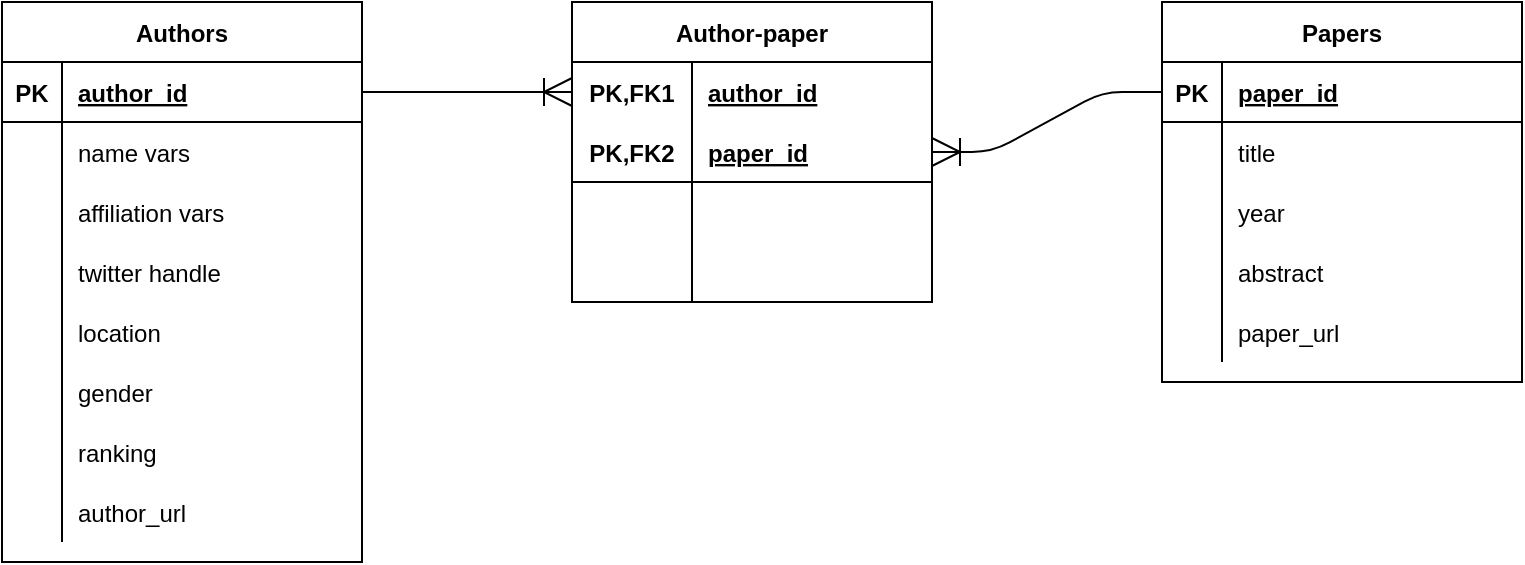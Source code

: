 <mxfile version="14.4.2" type="github">
  <diagram id="R2lEEEUBdFMjLlhIrx00" name="Page-1">
    <mxGraphModel dx="946" dy="515" grid="1" gridSize="10" guides="1" tooltips="1" connect="1" arrows="1" fold="1" page="1" pageScale="1" pageWidth="850" pageHeight="1100" math="0" shadow="0" extFonts="Permanent Marker^https://fonts.googleapis.com/css?family=Permanent+Marker">
      <root>
        <mxCell id="0" />
        <mxCell id="1" parent="0" />
        <mxCell id="037IKLmDIAsnG5Udz_Qm-8" value="Authors" style="shape=table;startSize=30;container=1;collapsible=1;childLayout=tableLayout;fixedRows=1;rowLines=0;fontStyle=1;align=center;resizeLast=1;" vertex="1" parent="1">
          <mxGeometry x="50" y="90" width="180" height="280" as="geometry" />
        </mxCell>
        <mxCell id="037IKLmDIAsnG5Udz_Qm-9" value="" style="shape=partialRectangle;collapsible=0;dropTarget=0;pointerEvents=0;fillColor=none;top=0;left=0;bottom=1;right=0;points=[[0,0.5],[1,0.5]];portConstraint=eastwest;" vertex="1" parent="037IKLmDIAsnG5Udz_Qm-8">
          <mxGeometry y="30" width="180" height="30" as="geometry" />
        </mxCell>
        <mxCell id="037IKLmDIAsnG5Udz_Qm-10" value="PK" style="shape=partialRectangle;connectable=0;fillColor=none;top=0;left=0;bottom=0;right=0;fontStyle=1;overflow=hidden;" vertex="1" parent="037IKLmDIAsnG5Udz_Qm-9">
          <mxGeometry width="30" height="30" as="geometry" />
        </mxCell>
        <mxCell id="037IKLmDIAsnG5Udz_Qm-11" value="author_id" style="shape=partialRectangle;connectable=0;fillColor=none;top=0;left=0;bottom=0;right=0;align=left;spacingLeft=6;fontStyle=5;overflow=hidden;" vertex="1" parent="037IKLmDIAsnG5Udz_Qm-9">
          <mxGeometry x="30" width="150" height="30" as="geometry" />
        </mxCell>
        <mxCell id="037IKLmDIAsnG5Udz_Qm-12" value="" style="shape=partialRectangle;collapsible=0;dropTarget=0;pointerEvents=0;fillColor=none;top=0;left=0;bottom=0;right=0;points=[[0,0.5],[1,0.5]];portConstraint=eastwest;" vertex="1" parent="037IKLmDIAsnG5Udz_Qm-8">
          <mxGeometry y="60" width="180" height="30" as="geometry" />
        </mxCell>
        <mxCell id="037IKLmDIAsnG5Udz_Qm-13" value="" style="shape=partialRectangle;connectable=0;fillColor=none;top=0;left=0;bottom=0;right=0;editable=1;overflow=hidden;" vertex="1" parent="037IKLmDIAsnG5Udz_Qm-12">
          <mxGeometry width="30" height="30" as="geometry" />
        </mxCell>
        <mxCell id="037IKLmDIAsnG5Udz_Qm-14" value="name vars" style="shape=partialRectangle;connectable=0;fillColor=none;top=0;left=0;bottom=0;right=0;align=left;spacingLeft=6;overflow=hidden;" vertex="1" parent="037IKLmDIAsnG5Udz_Qm-12">
          <mxGeometry x="30" width="150" height="30" as="geometry" />
        </mxCell>
        <mxCell id="037IKLmDIAsnG5Udz_Qm-15" value="" style="shape=partialRectangle;collapsible=0;dropTarget=0;pointerEvents=0;fillColor=none;top=0;left=0;bottom=0;right=0;points=[[0,0.5],[1,0.5]];portConstraint=eastwest;" vertex="1" parent="037IKLmDIAsnG5Udz_Qm-8">
          <mxGeometry y="90" width="180" height="30" as="geometry" />
        </mxCell>
        <mxCell id="037IKLmDIAsnG5Udz_Qm-16" value="" style="shape=partialRectangle;connectable=0;fillColor=none;top=0;left=0;bottom=0;right=0;editable=1;overflow=hidden;" vertex="1" parent="037IKLmDIAsnG5Udz_Qm-15">
          <mxGeometry width="30" height="30" as="geometry" />
        </mxCell>
        <mxCell id="037IKLmDIAsnG5Udz_Qm-17" value="affiliation vars" style="shape=partialRectangle;connectable=0;fillColor=none;top=0;left=0;bottom=0;right=0;align=left;spacingLeft=6;overflow=hidden;" vertex="1" parent="037IKLmDIAsnG5Udz_Qm-15">
          <mxGeometry x="30" width="150" height="30" as="geometry" />
        </mxCell>
        <mxCell id="037IKLmDIAsnG5Udz_Qm-18" value="" style="shape=partialRectangle;collapsible=0;dropTarget=0;pointerEvents=0;fillColor=none;top=0;left=0;bottom=0;right=0;points=[[0,0.5],[1,0.5]];portConstraint=eastwest;" vertex="1" parent="037IKLmDIAsnG5Udz_Qm-8">
          <mxGeometry y="120" width="180" height="30" as="geometry" />
        </mxCell>
        <mxCell id="037IKLmDIAsnG5Udz_Qm-19" value="" style="shape=partialRectangle;connectable=0;fillColor=none;top=0;left=0;bottom=0;right=0;editable=1;overflow=hidden;" vertex="1" parent="037IKLmDIAsnG5Udz_Qm-18">
          <mxGeometry width="30" height="30" as="geometry" />
        </mxCell>
        <mxCell id="037IKLmDIAsnG5Udz_Qm-20" value="twitter handle" style="shape=partialRectangle;connectable=0;fillColor=none;top=0;left=0;bottom=0;right=0;align=left;spacingLeft=6;overflow=hidden;" vertex="1" parent="037IKLmDIAsnG5Udz_Qm-18">
          <mxGeometry x="30" width="150" height="30" as="geometry" />
        </mxCell>
        <mxCell id="037IKLmDIAsnG5Udz_Qm-21" value="" style="shape=partialRectangle;collapsible=0;dropTarget=0;pointerEvents=0;fillColor=none;top=0;left=0;bottom=0;right=0;points=[[0,0.5],[1,0.5]];portConstraint=eastwest;" vertex="1" parent="037IKLmDIAsnG5Udz_Qm-8">
          <mxGeometry y="150" width="180" height="30" as="geometry" />
        </mxCell>
        <mxCell id="037IKLmDIAsnG5Udz_Qm-22" value="" style="shape=partialRectangle;connectable=0;fillColor=none;top=0;left=0;bottom=0;right=0;editable=1;overflow=hidden;" vertex="1" parent="037IKLmDIAsnG5Udz_Qm-21">
          <mxGeometry width="30" height="30" as="geometry" />
        </mxCell>
        <mxCell id="037IKLmDIAsnG5Udz_Qm-23" value="location" style="shape=partialRectangle;connectable=0;fillColor=none;top=0;left=0;bottom=0;right=0;align=left;spacingLeft=6;overflow=hidden;" vertex="1" parent="037IKLmDIAsnG5Udz_Qm-21">
          <mxGeometry x="30" width="150" height="30" as="geometry" />
        </mxCell>
        <mxCell id="037IKLmDIAsnG5Udz_Qm-24" value="" style="shape=partialRectangle;collapsible=0;dropTarget=0;pointerEvents=0;fillColor=none;top=0;left=0;bottom=0;right=0;points=[[0,0.5],[1,0.5]];portConstraint=eastwest;" vertex="1" parent="037IKLmDIAsnG5Udz_Qm-8">
          <mxGeometry y="180" width="180" height="30" as="geometry" />
        </mxCell>
        <mxCell id="037IKLmDIAsnG5Udz_Qm-25" value="" style="shape=partialRectangle;connectable=0;fillColor=none;top=0;left=0;bottom=0;right=0;editable=1;overflow=hidden;" vertex="1" parent="037IKLmDIAsnG5Udz_Qm-24">
          <mxGeometry width="30" height="30" as="geometry" />
        </mxCell>
        <mxCell id="037IKLmDIAsnG5Udz_Qm-26" value="gender" style="shape=partialRectangle;connectable=0;fillColor=none;top=0;left=0;bottom=0;right=0;align=left;spacingLeft=6;overflow=hidden;" vertex="1" parent="037IKLmDIAsnG5Udz_Qm-24">
          <mxGeometry x="30" width="150" height="30" as="geometry" />
        </mxCell>
        <mxCell id="037IKLmDIAsnG5Udz_Qm-56" value="" style="shape=partialRectangle;collapsible=0;dropTarget=0;pointerEvents=0;fillColor=none;top=0;left=0;bottom=0;right=0;points=[[0,0.5],[1,0.5]];portConstraint=eastwest;" vertex="1" parent="037IKLmDIAsnG5Udz_Qm-8">
          <mxGeometry y="210" width="180" height="30" as="geometry" />
        </mxCell>
        <mxCell id="037IKLmDIAsnG5Udz_Qm-57" value="" style="shape=partialRectangle;connectable=0;fillColor=none;top=0;left=0;bottom=0;right=0;editable=1;overflow=hidden;" vertex="1" parent="037IKLmDIAsnG5Udz_Qm-56">
          <mxGeometry width="30" height="30" as="geometry" />
        </mxCell>
        <mxCell id="037IKLmDIAsnG5Udz_Qm-58" value="ranking" style="shape=partialRectangle;connectable=0;fillColor=none;top=0;left=0;bottom=0;right=0;align=left;spacingLeft=6;overflow=hidden;" vertex="1" parent="037IKLmDIAsnG5Udz_Qm-56">
          <mxGeometry x="30" width="150" height="30" as="geometry" />
        </mxCell>
        <mxCell id="037IKLmDIAsnG5Udz_Qm-59" value="" style="shape=partialRectangle;collapsible=0;dropTarget=0;pointerEvents=0;fillColor=none;top=0;left=0;bottom=0;right=0;points=[[0,0.5],[1,0.5]];portConstraint=eastwest;" vertex="1" parent="037IKLmDIAsnG5Udz_Qm-8">
          <mxGeometry y="240" width="180" height="30" as="geometry" />
        </mxCell>
        <mxCell id="037IKLmDIAsnG5Udz_Qm-60" value="" style="shape=partialRectangle;connectable=0;fillColor=none;top=0;left=0;bottom=0;right=0;editable=1;overflow=hidden;" vertex="1" parent="037IKLmDIAsnG5Udz_Qm-59">
          <mxGeometry width="30" height="30" as="geometry" />
        </mxCell>
        <mxCell id="037IKLmDIAsnG5Udz_Qm-61" value="author_url" style="shape=partialRectangle;connectable=0;fillColor=none;top=0;left=0;bottom=0;right=0;align=left;spacingLeft=6;overflow=hidden;" vertex="1" parent="037IKLmDIAsnG5Udz_Qm-59">
          <mxGeometry x="30" width="150" height="30" as="geometry" />
        </mxCell>
        <mxCell id="037IKLmDIAsnG5Udz_Qm-27" value="Papers" style="shape=table;startSize=30;container=1;collapsible=1;childLayout=tableLayout;fixedRows=1;rowLines=0;fontStyle=1;align=center;resizeLast=1;" vertex="1" parent="1">
          <mxGeometry x="630" y="90" width="180" height="190" as="geometry" />
        </mxCell>
        <mxCell id="037IKLmDIAsnG5Udz_Qm-28" value="" style="shape=partialRectangle;collapsible=0;dropTarget=0;pointerEvents=0;fillColor=none;top=0;left=0;bottom=1;right=0;points=[[0,0.5],[1,0.5]];portConstraint=eastwest;" vertex="1" parent="037IKLmDIAsnG5Udz_Qm-27">
          <mxGeometry y="30" width="180" height="30" as="geometry" />
        </mxCell>
        <mxCell id="037IKLmDIAsnG5Udz_Qm-29" value="PK" style="shape=partialRectangle;connectable=0;fillColor=none;top=0;left=0;bottom=0;right=0;fontStyle=1;overflow=hidden;" vertex="1" parent="037IKLmDIAsnG5Udz_Qm-28">
          <mxGeometry width="30" height="30" as="geometry" />
        </mxCell>
        <mxCell id="037IKLmDIAsnG5Udz_Qm-30" value="paper_id" style="shape=partialRectangle;connectable=0;fillColor=none;top=0;left=0;bottom=0;right=0;align=left;spacingLeft=6;fontStyle=5;overflow=hidden;" vertex="1" parent="037IKLmDIAsnG5Udz_Qm-28">
          <mxGeometry x="30" width="150" height="30" as="geometry" />
        </mxCell>
        <mxCell id="037IKLmDIAsnG5Udz_Qm-31" value="" style="shape=partialRectangle;collapsible=0;dropTarget=0;pointerEvents=0;fillColor=none;top=0;left=0;bottom=0;right=0;points=[[0,0.5],[1,0.5]];portConstraint=eastwest;" vertex="1" parent="037IKLmDIAsnG5Udz_Qm-27">
          <mxGeometry y="60" width="180" height="30" as="geometry" />
        </mxCell>
        <mxCell id="037IKLmDIAsnG5Udz_Qm-32" value="" style="shape=partialRectangle;connectable=0;fillColor=none;top=0;left=0;bottom=0;right=0;editable=1;overflow=hidden;" vertex="1" parent="037IKLmDIAsnG5Udz_Qm-31">
          <mxGeometry width="30" height="30" as="geometry" />
        </mxCell>
        <mxCell id="037IKLmDIAsnG5Udz_Qm-33" value="title" style="shape=partialRectangle;connectable=0;fillColor=none;top=0;left=0;bottom=0;right=0;align=left;spacingLeft=6;overflow=hidden;" vertex="1" parent="037IKLmDIAsnG5Udz_Qm-31">
          <mxGeometry x="30" width="150" height="30" as="geometry" />
        </mxCell>
        <mxCell id="037IKLmDIAsnG5Udz_Qm-34" value="" style="shape=partialRectangle;collapsible=0;dropTarget=0;pointerEvents=0;fillColor=none;top=0;left=0;bottom=0;right=0;points=[[0,0.5],[1,0.5]];portConstraint=eastwest;" vertex="1" parent="037IKLmDIAsnG5Udz_Qm-27">
          <mxGeometry y="90" width="180" height="30" as="geometry" />
        </mxCell>
        <mxCell id="037IKLmDIAsnG5Udz_Qm-35" value="" style="shape=partialRectangle;connectable=0;fillColor=none;top=0;left=0;bottom=0;right=0;editable=1;overflow=hidden;" vertex="1" parent="037IKLmDIAsnG5Udz_Qm-34">
          <mxGeometry width="30" height="30" as="geometry" />
        </mxCell>
        <mxCell id="037IKLmDIAsnG5Udz_Qm-36" value="year" style="shape=partialRectangle;connectable=0;fillColor=none;top=0;left=0;bottom=0;right=0;align=left;spacingLeft=6;overflow=hidden;" vertex="1" parent="037IKLmDIAsnG5Udz_Qm-34">
          <mxGeometry x="30" width="150" height="30" as="geometry" />
        </mxCell>
        <mxCell id="037IKLmDIAsnG5Udz_Qm-37" value="" style="shape=partialRectangle;collapsible=0;dropTarget=0;pointerEvents=0;fillColor=none;top=0;left=0;bottom=0;right=0;points=[[0,0.5],[1,0.5]];portConstraint=eastwest;" vertex="1" parent="037IKLmDIAsnG5Udz_Qm-27">
          <mxGeometry y="120" width="180" height="30" as="geometry" />
        </mxCell>
        <mxCell id="037IKLmDIAsnG5Udz_Qm-38" value="" style="shape=partialRectangle;connectable=0;fillColor=none;top=0;left=0;bottom=0;right=0;editable=1;overflow=hidden;" vertex="1" parent="037IKLmDIAsnG5Udz_Qm-37">
          <mxGeometry width="30" height="30" as="geometry" />
        </mxCell>
        <mxCell id="037IKLmDIAsnG5Udz_Qm-39" value="abstract" style="shape=partialRectangle;connectable=0;fillColor=none;top=0;left=0;bottom=0;right=0;align=left;spacingLeft=6;overflow=hidden;" vertex="1" parent="037IKLmDIAsnG5Udz_Qm-37">
          <mxGeometry x="30" width="150" height="30" as="geometry" />
        </mxCell>
        <mxCell id="037IKLmDIAsnG5Udz_Qm-62" value="" style="shape=partialRectangle;collapsible=0;dropTarget=0;pointerEvents=0;fillColor=none;top=0;left=0;bottom=0;right=0;points=[[0,0.5],[1,0.5]];portConstraint=eastwest;" vertex="1" parent="037IKLmDIAsnG5Udz_Qm-27">
          <mxGeometry y="150" width="180" height="30" as="geometry" />
        </mxCell>
        <mxCell id="037IKLmDIAsnG5Udz_Qm-63" value="" style="shape=partialRectangle;connectable=0;fillColor=none;top=0;left=0;bottom=0;right=0;editable=1;overflow=hidden;" vertex="1" parent="037IKLmDIAsnG5Udz_Qm-62">
          <mxGeometry width="30" height="30" as="geometry" />
        </mxCell>
        <mxCell id="037IKLmDIAsnG5Udz_Qm-64" value="paper_url" style="shape=partialRectangle;connectable=0;fillColor=none;top=0;left=0;bottom=0;right=0;align=left;spacingLeft=6;overflow=hidden;" vertex="1" parent="037IKLmDIAsnG5Udz_Qm-62">
          <mxGeometry x="30" width="150" height="30" as="geometry" />
        </mxCell>
        <mxCell id="037IKLmDIAsnG5Udz_Qm-43" value="Author-paper" style="shape=table;startSize=30;container=1;collapsible=1;childLayout=tableLayout;fixedRows=1;rowLines=0;fontStyle=1;align=center;resizeLast=1;" vertex="1" parent="1">
          <mxGeometry x="335" y="90" width="180" height="150" as="geometry" />
        </mxCell>
        <mxCell id="037IKLmDIAsnG5Udz_Qm-44" value="" style="shape=partialRectangle;collapsible=0;dropTarget=0;pointerEvents=0;fillColor=none;top=0;left=0;bottom=0;right=0;points=[[0,0.5],[1,0.5]];portConstraint=eastwest;" vertex="1" parent="037IKLmDIAsnG5Udz_Qm-43">
          <mxGeometry y="30" width="180" height="30" as="geometry" />
        </mxCell>
        <mxCell id="037IKLmDIAsnG5Udz_Qm-45" value="PK,FK1" style="shape=partialRectangle;connectable=0;fillColor=none;top=0;left=0;bottom=0;right=0;fontStyle=1;overflow=hidden;" vertex="1" parent="037IKLmDIAsnG5Udz_Qm-44">
          <mxGeometry width="60" height="30" as="geometry" />
        </mxCell>
        <mxCell id="037IKLmDIAsnG5Udz_Qm-46" value="author_id" style="shape=partialRectangle;connectable=0;fillColor=none;top=0;left=0;bottom=0;right=0;align=left;spacingLeft=6;fontStyle=5;overflow=hidden;" vertex="1" parent="037IKLmDIAsnG5Udz_Qm-44">
          <mxGeometry x="60" width="120" height="30" as="geometry" />
        </mxCell>
        <mxCell id="037IKLmDIAsnG5Udz_Qm-47" value="" style="shape=partialRectangle;collapsible=0;dropTarget=0;pointerEvents=0;fillColor=none;top=0;left=0;bottom=1;right=0;points=[[0,0.5],[1,0.5]];portConstraint=eastwest;" vertex="1" parent="037IKLmDIAsnG5Udz_Qm-43">
          <mxGeometry y="60" width="180" height="30" as="geometry" />
        </mxCell>
        <mxCell id="037IKLmDIAsnG5Udz_Qm-48" value="PK,FK2" style="shape=partialRectangle;connectable=0;fillColor=none;top=0;left=0;bottom=0;right=0;fontStyle=1;overflow=hidden;" vertex="1" parent="037IKLmDIAsnG5Udz_Qm-47">
          <mxGeometry width="60" height="30" as="geometry" />
        </mxCell>
        <mxCell id="037IKLmDIAsnG5Udz_Qm-49" value="paper_id" style="shape=partialRectangle;connectable=0;fillColor=none;top=0;left=0;bottom=0;right=0;align=left;spacingLeft=6;fontStyle=5;overflow=hidden;" vertex="1" parent="037IKLmDIAsnG5Udz_Qm-47">
          <mxGeometry x="60" width="120" height="30" as="geometry" />
        </mxCell>
        <mxCell id="037IKLmDIAsnG5Udz_Qm-50" value="" style="shape=partialRectangle;collapsible=0;dropTarget=0;pointerEvents=0;fillColor=none;top=0;left=0;bottom=0;right=0;points=[[0,0.5],[1,0.5]];portConstraint=eastwest;" vertex="1" parent="037IKLmDIAsnG5Udz_Qm-43">
          <mxGeometry y="90" width="180" height="30" as="geometry" />
        </mxCell>
        <mxCell id="037IKLmDIAsnG5Udz_Qm-51" value="" style="shape=partialRectangle;connectable=0;fillColor=none;top=0;left=0;bottom=0;right=0;editable=1;overflow=hidden;" vertex="1" parent="037IKLmDIAsnG5Udz_Qm-50">
          <mxGeometry width="60" height="30" as="geometry" />
        </mxCell>
        <mxCell id="037IKLmDIAsnG5Udz_Qm-52" value="" style="shape=partialRectangle;connectable=0;fillColor=none;top=0;left=0;bottom=0;right=0;align=left;spacingLeft=6;overflow=hidden;" vertex="1" parent="037IKLmDIAsnG5Udz_Qm-50">
          <mxGeometry x="60" width="120" height="30" as="geometry" />
        </mxCell>
        <mxCell id="037IKLmDIAsnG5Udz_Qm-53" value="" style="shape=partialRectangle;collapsible=0;dropTarget=0;pointerEvents=0;fillColor=none;top=0;left=0;bottom=0;right=0;points=[[0,0.5],[1,0.5]];portConstraint=eastwest;" vertex="1" parent="037IKLmDIAsnG5Udz_Qm-43">
          <mxGeometry y="120" width="180" height="30" as="geometry" />
        </mxCell>
        <mxCell id="037IKLmDIAsnG5Udz_Qm-54" value="" style="shape=partialRectangle;connectable=0;fillColor=none;top=0;left=0;bottom=0;right=0;editable=1;overflow=hidden;" vertex="1" parent="037IKLmDIAsnG5Udz_Qm-53">
          <mxGeometry width="60" height="30" as="geometry" />
        </mxCell>
        <mxCell id="037IKLmDIAsnG5Udz_Qm-55" value="" style="shape=partialRectangle;connectable=0;fillColor=none;top=0;left=0;bottom=0;right=0;align=left;spacingLeft=6;overflow=hidden;" vertex="1" parent="037IKLmDIAsnG5Udz_Qm-53">
          <mxGeometry x="60" width="120" height="30" as="geometry" />
        </mxCell>
        <mxCell id="037IKLmDIAsnG5Udz_Qm-65" value="" style="edgeStyle=entityRelationEdgeStyle;fontSize=12;html=1;endArrow=ERoneToMany;endSize=12;" edge="1" parent="1" source="037IKLmDIAsnG5Udz_Qm-9" target="037IKLmDIAsnG5Udz_Qm-44">
          <mxGeometry width="100" height="100" relative="1" as="geometry">
            <mxPoint x="370" y="310" as="sourcePoint" />
            <mxPoint x="470" y="210" as="targetPoint" />
          </mxGeometry>
        </mxCell>
        <mxCell id="037IKLmDIAsnG5Udz_Qm-66" value="" style="edgeStyle=entityRelationEdgeStyle;fontSize=12;html=1;endArrow=ERoneToMany;endSize=12;" edge="1" parent="1" source="037IKLmDIAsnG5Udz_Qm-28" target="037IKLmDIAsnG5Udz_Qm-47">
          <mxGeometry width="100" height="100" relative="1" as="geometry">
            <mxPoint x="250" y="229.5" as="sourcePoint" />
            <mxPoint x="380" y="229.5" as="targetPoint" />
          </mxGeometry>
        </mxCell>
      </root>
    </mxGraphModel>
  </diagram>
</mxfile>
